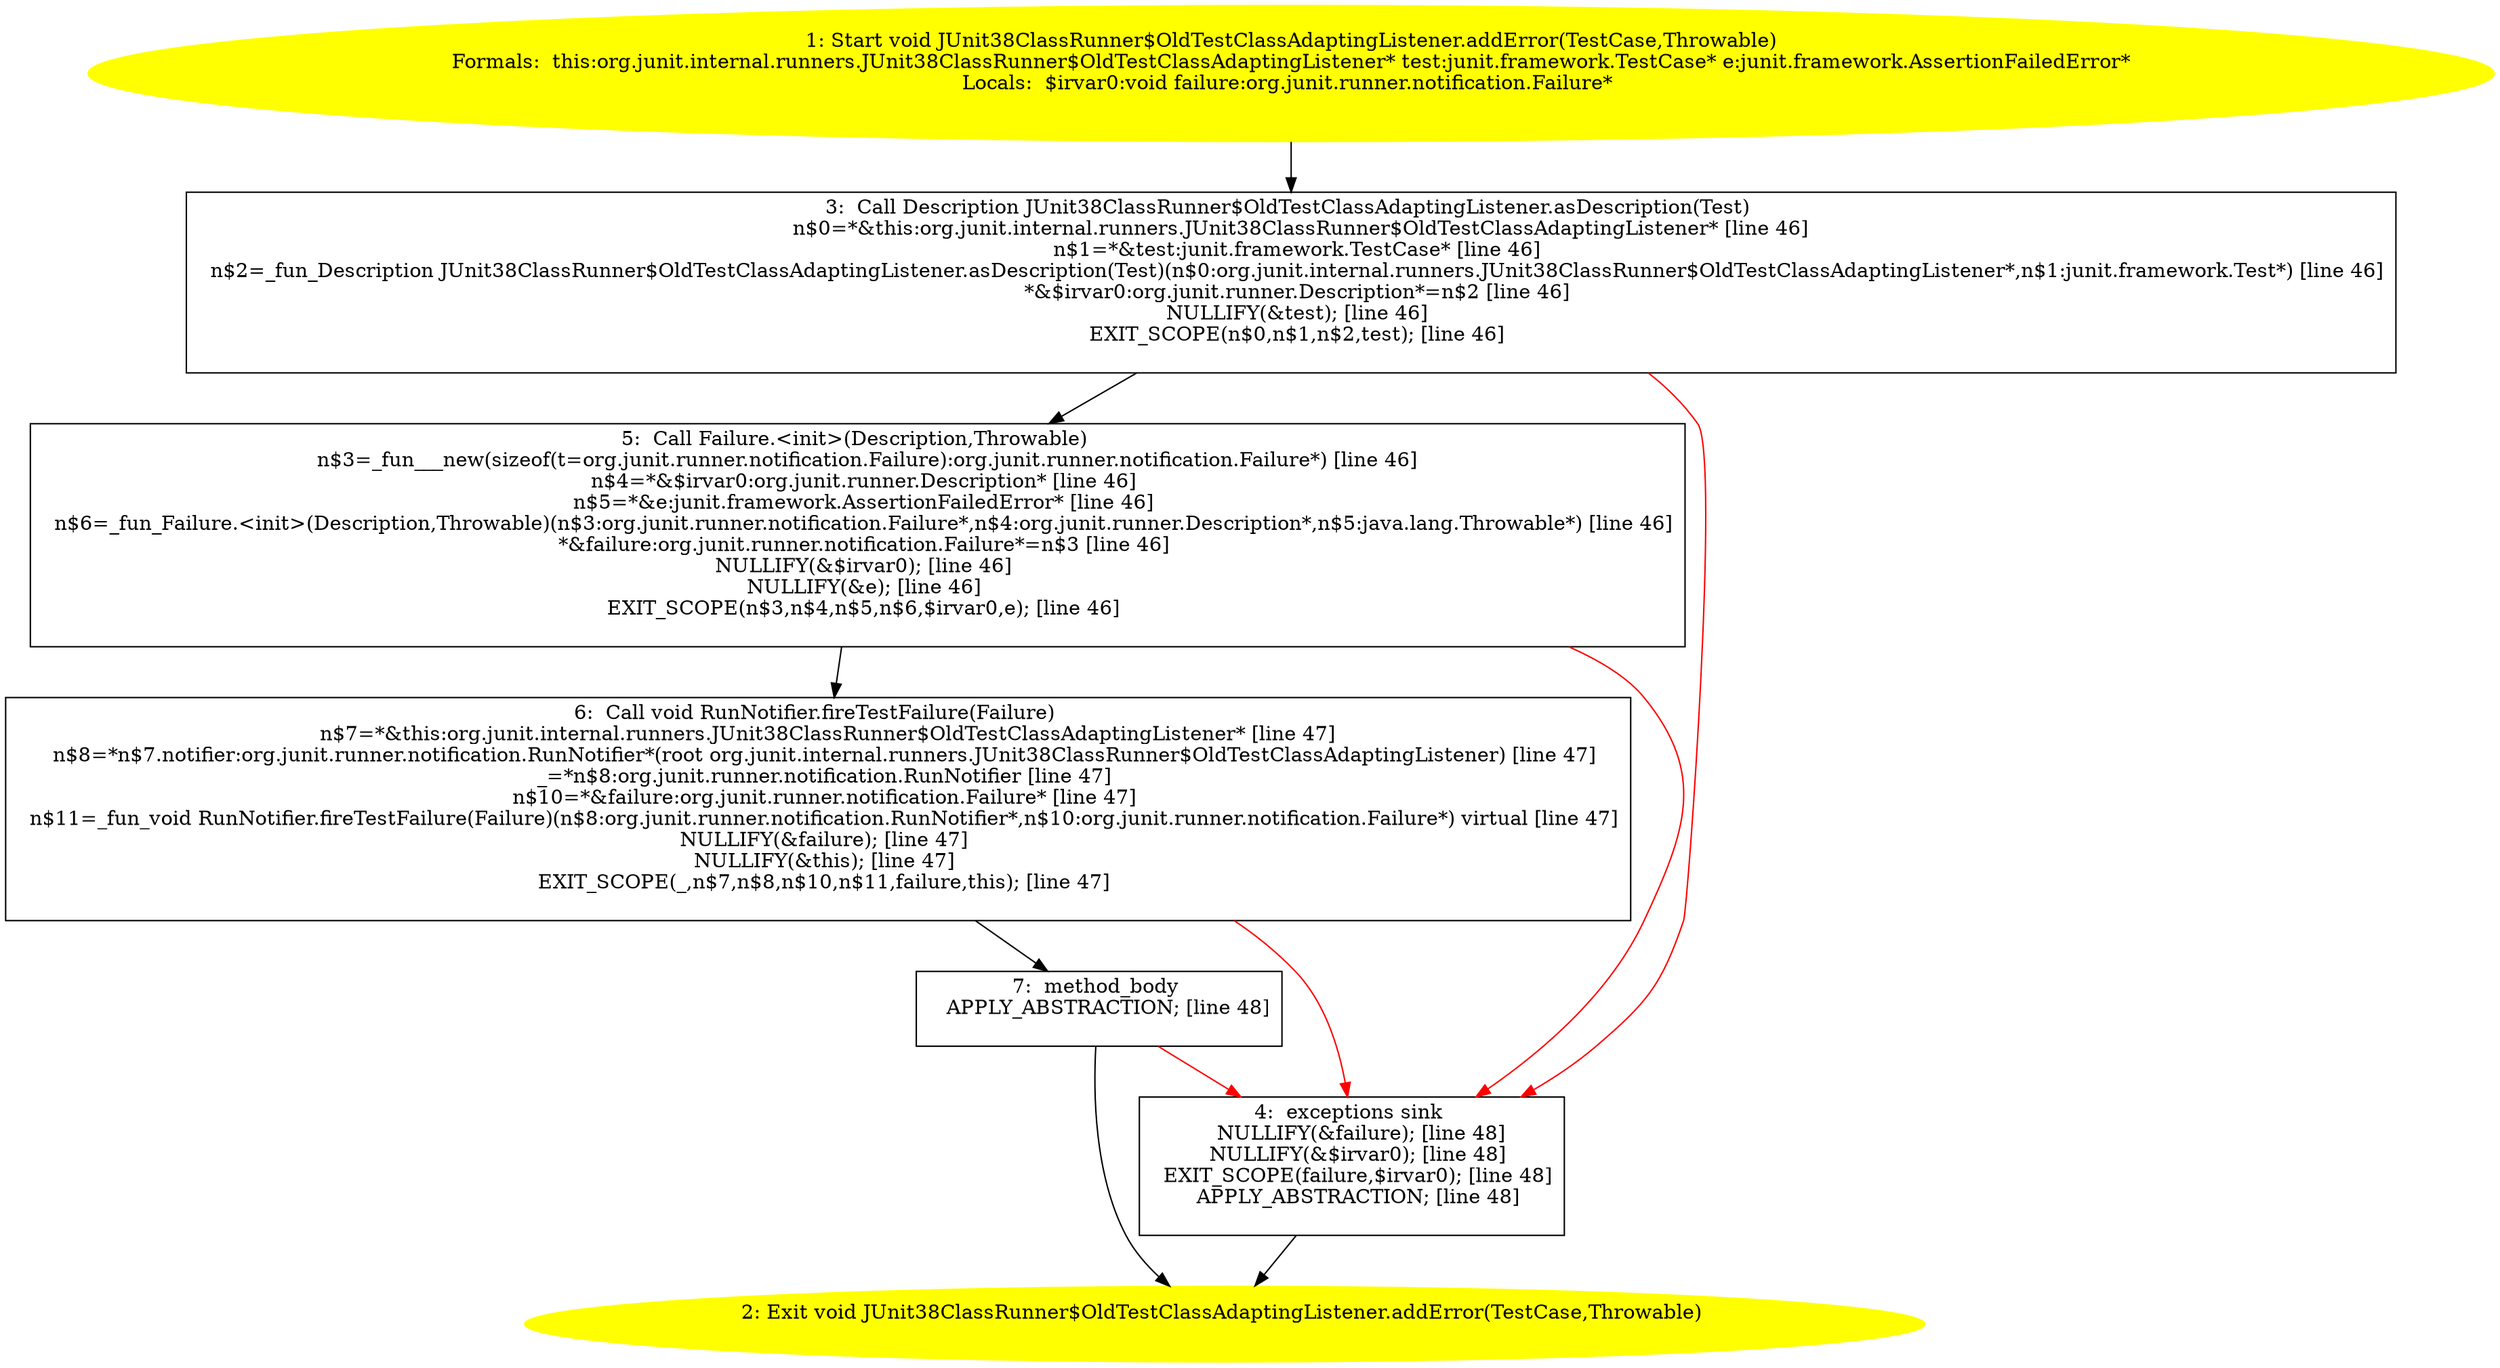 /* @generated */
digraph cfg {
"org.junit.internal.runners.JUnit38ClassRunner$OldTestClassAdaptingListener.addError(junit.framework..83e13c9fbb5769ab24f84d8cbcd2907f_1" [label="1: Start void JUnit38ClassRunner$OldTestClassAdaptingListener.addError(TestCase,Throwable)\nFormals:  this:org.junit.internal.runners.JUnit38ClassRunner$OldTestClassAdaptingListener* test:junit.framework.TestCase* e:junit.framework.AssertionFailedError*\nLocals:  $irvar0:void failure:org.junit.runner.notification.Failure* \n  " color=yellow style=filled]
	

	 "org.junit.internal.runners.JUnit38ClassRunner$OldTestClassAdaptingListener.addError(junit.framework..83e13c9fbb5769ab24f84d8cbcd2907f_1" -> "org.junit.internal.runners.JUnit38ClassRunner$OldTestClassAdaptingListener.addError(junit.framework..83e13c9fbb5769ab24f84d8cbcd2907f_3" ;
"org.junit.internal.runners.JUnit38ClassRunner$OldTestClassAdaptingListener.addError(junit.framework..83e13c9fbb5769ab24f84d8cbcd2907f_2" [label="2: Exit void JUnit38ClassRunner$OldTestClassAdaptingListener.addError(TestCase,Throwable) \n  " color=yellow style=filled]
	

"org.junit.internal.runners.JUnit38ClassRunner$OldTestClassAdaptingListener.addError(junit.framework..83e13c9fbb5769ab24f84d8cbcd2907f_3" [label="3:  Call Description JUnit38ClassRunner$OldTestClassAdaptingListener.asDescription(Test) \n   n$0=*&this:org.junit.internal.runners.JUnit38ClassRunner$OldTestClassAdaptingListener* [line 46]\n  n$1=*&test:junit.framework.TestCase* [line 46]\n  n$2=_fun_Description JUnit38ClassRunner$OldTestClassAdaptingListener.asDescription(Test)(n$0:org.junit.internal.runners.JUnit38ClassRunner$OldTestClassAdaptingListener*,n$1:junit.framework.Test*) [line 46]\n  *&$irvar0:org.junit.runner.Description*=n$2 [line 46]\n  NULLIFY(&test); [line 46]\n  EXIT_SCOPE(n$0,n$1,n$2,test); [line 46]\n " shape="box"]
	

	 "org.junit.internal.runners.JUnit38ClassRunner$OldTestClassAdaptingListener.addError(junit.framework..83e13c9fbb5769ab24f84d8cbcd2907f_3" -> "org.junit.internal.runners.JUnit38ClassRunner$OldTestClassAdaptingListener.addError(junit.framework..83e13c9fbb5769ab24f84d8cbcd2907f_5" ;
	 "org.junit.internal.runners.JUnit38ClassRunner$OldTestClassAdaptingListener.addError(junit.framework..83e13c9fbb5769ab24f84d8cbcd2907f_3" -> "org.junit.internal.runners.JUnit38ClassRunner$OldTestClassAdaptingListener.addError(junit.framework..83e13c9fbb5769ab24f84d8cbcd2907f_4" [color="red" ];
"org.junit.internal.runners.JUnit38ClassRunner$OldTestClassAdaptingListener.addError(junit.framework..83e13c9fbb5769ab24f84d8cbcd2907f_4" [label="4:  exceptions sink \n   NULLIFY(&failure); [line 48]\n  NULLIFY(&$irvar0); [line 48]\n  EXIT_SCOPE(failure,$irvar0); [line 48]\n  APPLY_ABSTRACTION; [line 48]\n " shape="box"]
	

	 "org.junit.internal.runners.JUnit38ClassRunner$OldTestClassAdaptingListener.addError(junit.framework..83e13c9fbb5769ab24f84d8cbcd2907f_4" -> "org.junit.internal.runners.JUnit38ClassRunner$OldTestClassAdaptingListener.addError(junit.framework..83e13c9fbb5769ab24f84d8cbcd2907f_2" ;
"org.junit.internal.runners.JUnit38ClassRunner$OldTestClassAdaptingListener.addError(junit.framework..83e13c9fbb5769ab24f84d8cbcd2907f_5" [label="5:  Call Failure.<init>(Description,Throwable) \n   n$3=_fun___new(sizeof(t=org.junit.runner.notification.Failure):org.junit.runner.notification.Failure*) [line 46]\n  n$4=*&$irvar0:org.junit.runner.Description* [line 46]\n  n$5=*&e:junit.framework.AssertionFailedError* [line 46]\n  n$6=_fun_Failure.<init>(Description,Throwable)(n$3:org.junit.runner.notification.Failure*,n$4:org.junit.runner.Description*,n$5:java.lang.Throwable*) [line 46]\n  *&failure:org.junit.runner.notification.Failure*=n$3 [line 46]\n  NULLIFY(&$irvar0); [line 46]\n  NULLIFY(&e); [line 46]\n  EXIT_SCOPE(n$3,n$4,n$5,n$6,$irvar0,e); [line 46]\n " shape="box"]
	

	 "org.junit.internal.runners.JUnit38ClassRunner$OldTestClassAdaptingListener.addError(junit.framework..83e13c9fbb5769ab24f84d8cbcd2907f_5" -> "org.junit.internal.runners.JUnit38ClassRunner$OldTestClassAdaptingListener.addError(junit.framework..83e13c9fbb5769ab24f84d8cbcd2907f_6" ;
	 "org.junit.internal.runners.JUnit38ClassRunner$OldTestClassAdaptingListener.addError(junit.framework..83e13c9fbb5769ab24f84d8cbcd2907f_5" -> "org.junit.internal.runners.JUnit38ClassRunner$OldTestClassAdaptingListener.addError(junit.framework..83e13c9fbb5769ab24f84d8cbcd2907f_4" [color="red" ];
"org.junit.internal.runners.JUnit38ClassRunner$OldTestClassAdaptingListener.addError(junit.framework..83e13c9fbb5769ab24f84d8cbcd2907f_6" [label="6:  Call void RunNotifier.fireTestFailure(Failure) \n   n$7=*&this:org.junit.internal.runners.JUnit38ClassRunner$OldTestClassAdaptingListener* [line 47]\n  n$8=*n$7.notifier:org.junit.runner.notification.RunNotifier*(root org.junit.internal.runners.JUnit38ClassRunner$OldTestClassAdaptingListener) [line 47]\n  _=*n$8:org.junit.runner.notification.RunNotifier [line 47]\n  n$10=*&failure:org.junit.runner.notification.Failure* [line 47]\n  n$11=_fun_void RunNotifier.fireTestFailure(Failure)(n$8:org.junit.runner.notification.RunNotifier*,n$10:org.junit.runner.notification.Failure*) virtual [line 47]\n  NULLIFY(&failure); [line 47]\n  NULLIFY(&this); [line 47]\n  EXIT_SCOPE(_,n$7,n$8,n$10,n$11,failure,this); [line 47]\n " shape="box"]
	

	 "org.junit.internal.runners.JUnit38ClassRunner$OldTestClassAdaptingListener.addError(junit.framework..83e13c9fbb5769ab24f84d8cbcd2907f_6" -> "org.junit.internal.runners.JUnit38ClassRunner$OldTestClassAdaptingListener.addError(junit.framework..83e13c9fbb5769ab24f84d8cbcd2907f_7" ;
	 "org.junit.internal.runners.JUnit38ClassRunner$OldTestClassAdaptingListener.addError(junit.framework..83e13c9fbb5769ab24f84d8cbcd2907f_6" -> "org.junit.internal.runners.JUnit38ClassRunner$OldTestClassAdaptingListener.addError(junit.framework..83e13c9fbb5769ab24f84d8cbcd2907f_4" [color="red" ];
"org.junit.internal.runners.JUnit38ClassRunner$OldTestClassAdaptingListener.addError(junit.framework..83e13c9fbb5769ab24f84d8cbcd2907f_7" [label="7:  method_body \n   APPLY_ABSTRACTION; [line 48]\n " shape="box"]
	

	 "org.junit.internal.runners.JUnit38ClassRunner$OldTestClassAdaptingListener.addError(junit.framework..83e13c9fbb5769ab24f84d8cbcd2907f_7" -> "org.junit.internal.runners.JUnit38ClassRunner$OldTestClassAdaptingListener.addError(junit.framework..83e13c9fbb5769ab24f84d8cbcd2907f_2" ;
	 "org.junit.internal.runners.JUnit38ClassRunner$OldTestClassAdaptingListener.addError(junit.framework..83e13c9fbb5769ab24f84d8cbcd2907f_7" -> "org.junit.internal.runners.JUnit38ClassRunner$OldTestClassAdaptingListener.addError(junit.framework..83e13c9fbb5769ab24f84d8cbcd2907f_4" [color="red" ];
}
